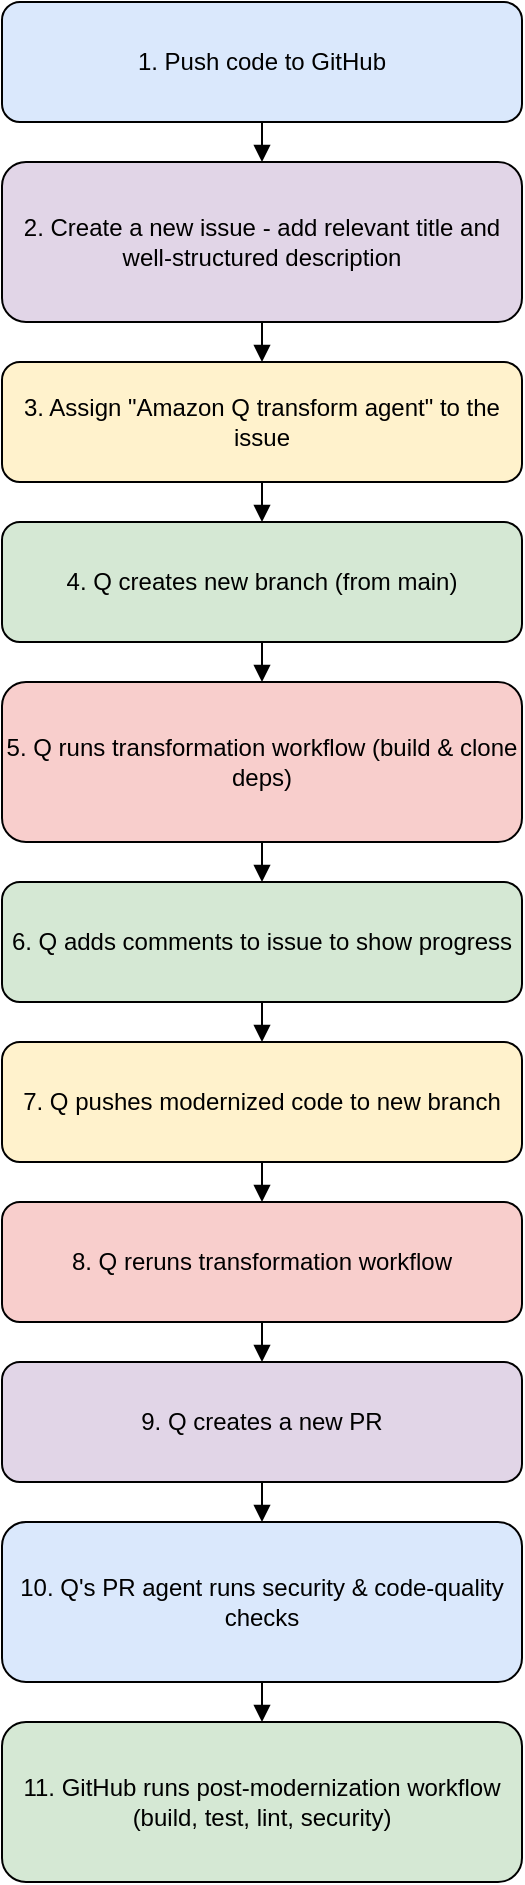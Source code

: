 <mxfile version="27.0.6">
  <diagram name="Amazon Q Code Modernization Flow" id="EpU5S7EvS1nghmKLNppi">
    <mxGraphModel dx="969" dy="517" grid="1" gridSize="10" guides="1" tooltips="1" connect="1" arrows="1" fold="1" page="1" pageScale="1" pageWidth="4681" pageHeight="3300" math="0" shadow="0">
      <root>
        <mxCell id="0" />
        <mxCell id="1" parent="0" />
        <mxCell id="Wexn6ugo0EYt-scRTnBi-1" value="1. Push code to GitHub" style="rounded=1;whiteSpace=wrap;html=1;fillColor=#DAE8FC;" vertex="1" parent="1">
          <mxGeometry x="80" y="20" width="260" height="60" as="geometry" />
        </mxCell>
        <mxCell id="Wexn6ugo0EYt-scRTnBi-2" value="2. Create a new issue - add relevant title and well-structured description" style="rounded=1;whiteSpace=wrap;html=1;fillColor=#E1D5E7;" vertex="1" parent="1">
          <mxGeometry x="80" y="100" width="260" height="80" as="geometry" />
        </mxCell>
        <mxCell id="Wexn6ugo0EYt-scRTnBi-3" value="3. Assign &quot;Amazon Q transform agent&quot; to the issue" style="rounded=1;whiteSpace=wrap;html=1;fillColor=#FFF2CC;" vertex="1" parent="1">
          <mxGeometry x="80" y="200" width="260" height="60" as="geometry" />
        </mxCell>
        <mxCell id="Wexn6ugo0EYt-scRTnBi-4" value="4. Q creates new branch (from main)" style="rounded=1;whiteSpace=wrap;html=1;fillColor=#D5E8D4;" vertex="1" parent="1">
          <mxGeometry x="80" y="280" width="260" height="60" as="geometry" />
        </mxCell>
        <mxCell id="Wexn6ugo0EYt-scRTnBi-5" value="5. Q runs transformation workflow (build &amp; clone deps)" style="rounded=1;whiteSpace=wrap;html=1;fillColor=#F8CECC;" vertex="1" parent="1">
          <mxGeometry x="80" y="360" width="260" height="80" as="geometry" />
        </mxCell>
        <mxCell id="Wexn6ugo0EYt-scRTnBi-6" value="6. Q adds comments to issue to show progress" style="rounded=1;whiteSpace=wrap;html=1;fillColor=#D5E8D4;" vertex="1" parent="1">
          <mxGeometry x="80" y="460" width="260" height="60" as="geometry" />
        </mxCell>
        <mxCell id="Wexn6ugo0EYt-scRTnBi-7" value="7. Q pushes modernized code to new branch" style="rounded=1;whiteSpace=wrap;html=1;fillColor=#FFF2CC;" vertex="1" parent="1">
          <mxGeometry x="80" y="540" width="260" height="60" as="geometry" />
        </mxCell>
        <mxCell id="Wexn6ugo0EYt-scRTnBi-8" value="8. Q reruns transformation workflow" style="rounded=1;whiteSpace=wrap;html=1;fillColor=#F8CECC;" vertex="1" parent="1">
          <mxGeometry x="80" y="620" width="260" height="60" as="geometry" />
        </mxCell>
        <mxCell id="Wexn6ugo0EYt-scRTnBi-9" value="9. Q creates a new PR" style="rounded=1;whiteSpace=wrap;html=1;fillColor=#E1D5E7;" vertex="1" parent="1">
          <mxGeometry x="80" y="700" width="260" height="60" as="geometry" />
        </mxCell>
        <mxCell id="Wexn6ugo0EYt-scRTnBi-10" value="10. Q&#39;s PR agent runs security &amp; code-quality checks" style="rounded=1;whiteSpace=wrap;html=1;fillColor=#DAE8FC;" vertex="1" parent="1">
          <mxGeometry x="80" y="780" width="260" height="80" as="geometry" />
        </mxCell>
        <mxCell id="Wexn6ugo0EYt-scRTnBi-11" value="11. GitHub runs post-modernization workflow (build, test, lint, security)" style="rounded=1;whiteSpace=wrap;html=1;fillColor=#D5E8D4;" vertex="1" parent="1">
          <mxGeometry x="80" y="880" width="260" height="80" as="geometry" />
        </mxCell>
        <mxCell id="Wexn6ugo0EYt-scRTnBi-12" style="endArrow=block" edge="1" parent="1" source="Wexn6ugo0EYt-scRTnBi-1" target="Wexn6ugo0EYt-scRTnBi-2">
          <mxGeometry relative="1" as="geometry" />
        </mxCell>
        <mxCell id="Wexn6ugo0EYt-scRTnBi-13" style="endArrow=block" edge="1" parent="1" source="Wexn6ugo0EYt-scRTnBi-2" target="Wexn6ugo0EYt-scRTnBi-3">
          <mxGeometry relative="1" as="geometry" />
        </mxCell>
        <mxCell id="Wexn6ugo0EYt-scRTnBi-14" style="endArrow=block" edge="1" parent="1" source="Wexn6ugo0EYt-scRTnBi-3" target="Wexn6ugo0EYt-scRTnBi-4">
          <mxGeometry relative="1" as="geometry" />
        </mxCell>
        <mxCell id="Wexn6ugo0EYt-scRTnBi-15" style="endArrow=block" edge="1" parent="1" source="Wexn6ugo0EYt-scRTnBi-4" target="Wexn6ugo0EYt-scRTnBi-5">
          <mxGeometry relative="1" as="geometry" />
        </mxCell>
        <mxCell id="Wexn6ugo0EYt-scRTnBi-16" style="endArrow=block" edge="1" parent="1" source="Wexn6ugo0EYt-scRTnBi-5" target="Wexn6ugo0EYt-scRTnBi-6">
          <mxGeometry relative="1" as="geometry" />
        </mxCell>
        <mxCell id="Wexn6ugo0EYt-scRTnBi-17" style="endArrow=block" edge="1" parent="1" source="Wexn6ugo0EYt-scRTnBi-6" target="Wexn6ugo0EYt-scRTnBi-7">
          <mxGeometry relative="1" as="geometry" />
        </mxCell>
        <mxCell id="Wexn6ugo0EYt-scRTnBi-18" style="endArrow=block" edge="1" parent="1" source="Wexn6ugo0EYt-scRTnBi-7" target="Wexn6ugo0EYt-scRTnBi-8">
          <mxGeometry relative="1" as="geometry" />
        </mxCell>
        <mxCell id="Wexn6ugo0EYt-scRTnBi-19" style="endArrow=block" edge="1" parent="1" source="Wexn6ugo0EYt-scRTnBi-8" target="Wexn6ugo0EYt-scRTnBi-9">
          <mxGeometry relative="1" as="geometry" />
        </mxCell>
        <mxCell id="Wexn6ugo0EYt-scRTnBi-20" style="endArrow=block" edge="1" parent="1" source="Wexn6ugo0EYt-scRTnBi-9" target="Wexn6ugo0EYt-scRTnBi-10">
          <mxGeometry relative="1" as="geometry" />
        </mxCell>
        <mxCell id="Wexn6ugo0EYt-scRTnBi-21" style="endArrow=block" edge="1" parent="1" source="Wexn6ugo0EYt-scRTnBi-10" target="Wexn6ugo0EYt-scRTnBi-11">
          <mxGeometry relative="1" as="geometry" />
        </mxCell>
      </root>
    </mxGraphModel>
  </diagram>
</mxfile>
